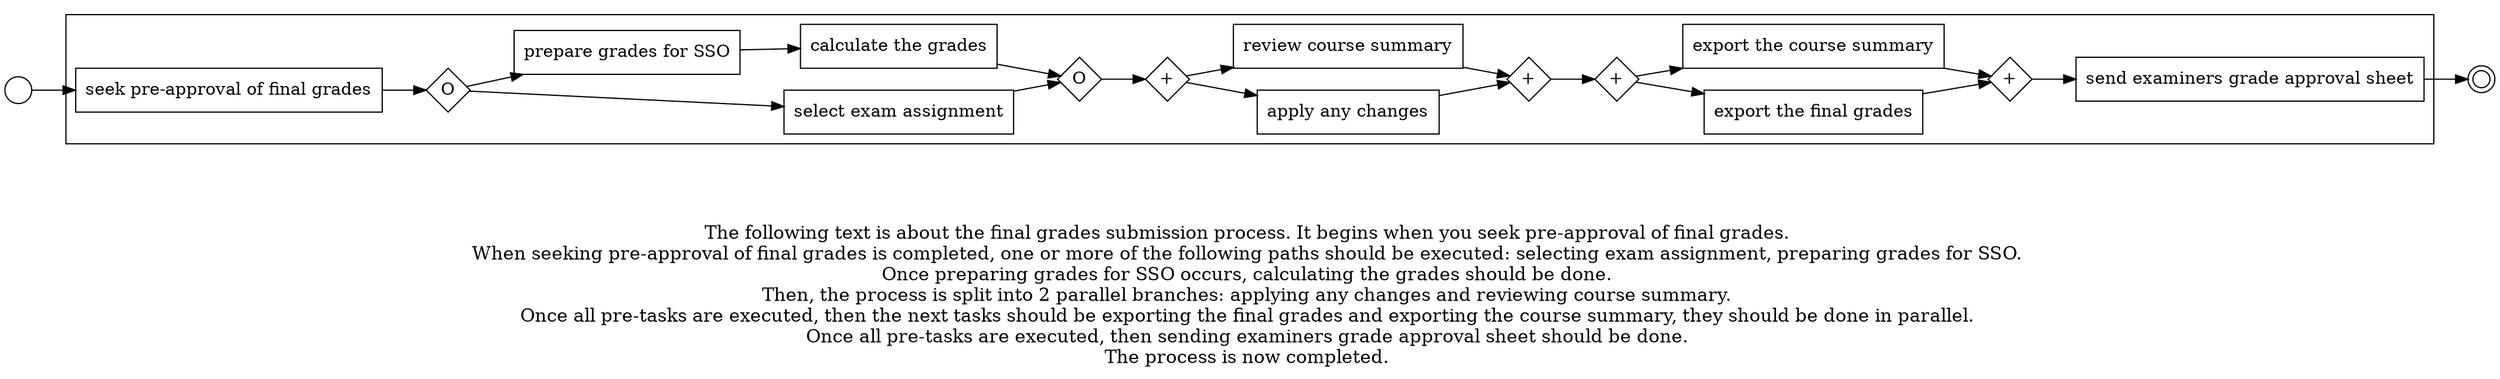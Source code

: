 digraph "final grades submission process_70" {
	graph [rankdir=LR]
	START_NODE [label="" shape=circle width=0.3]
	subgraph CLUSTER_0 {
		"seek pre-approval of final grades" [shape=box]
		"OR_SPLIT--2. Apply special grades or criteria_IEUS" [label=O fixedsize=true shape=diamond width=0.5]
		"seek pre-approval of final grades" -> "OR_SPLIT--2. Apply special grades or criteria_IEUS"
		"select exam assignment" [shape=box]
		"OR_SPLIT--2. Apply special grades or criteria_IEUS" -> "select exam assignment"
		"prepare grades for SSO" [shape=box]
		"OR_SPLIT--2. Apply special grades or criteria_IEUS" -> "prepare grades for SSO"
		"calculate the grades" [shape=box]
		"prepare grades for SSO" -> "calculate the grades"
		"OR_JOIN--2. Apply special grades or criteria_IEUS" [label=O fixedsize=true shape=diamond width=0.5]
		"select exam assignment" -> "OR_JOIN--2. Apply special grades or criteria_IEUS"
		"calculate the grades" -> "OR_JOIN--2. Apply special grades or criteria_IEUS"
		"AND_SPLIT--3. Review grades and course summary_0LGE" [label="+" fixedsize=true shape=diamond width=0.5]
		"OR_JOIN--2. Apply special grades or criteria_IEUS" -> "AND_SPLIT--3. Review grades and course summary_0LGE"
		"apply any changes" [shape=box]
		"AND_SPLIT--3. Review grades and course summary_0LGE" -> "apply any changes"
		"review course summary" [shape=box]
		"AND_SPLIT--3. Review grades and course summary_0LGE" -> "review course summary"
		"AND_JOIN--3. Review grades and course summary_0LGE" [label="+" fixedsize=true shape=diamond width=0.5]
		"apply any changes" -> "AND_JOIN--3. Review grades and course summary_0LGE"
		"review course summary" -> "AND_JOIN--3. Review grades and course summary_0LGE"
		"AND_SPLIT--4. Re-calculate and get approval_L5R0" [label="+" fixedsize=true shape=diamond width=0.5]
		"AND_JOIN--3. Review grades and course summary_0LGE" -> "AND_SPLIT--4. Re-calculate and get approval_L5R0"
		"export the final grades" [shape=box]
		"AND_SPLIT--4. Re-calculate and get approval_L5R0" -> "export the final grades"
		"export the course summary" [shape=box]
		"AND_SPLIT--4. Re-calculate and get approval_L5R0" -> "export the course summary"
		"AND_JOIN--4. Re-calculate and get approval_L5R0" [label="+" fixedsize=true shape=diamond width=0.5]
		"export the final grades" -> "AND_JOIN--4. Re-calculate and get approval_L5R0"
		"export the course summary" -> "AND_JOIN--4. Re-calculate and get approval_L5R0"
		"send examiners grade approval sheet" [shape=box]
		"AND_JOIN--4. Re-calculate and get approval_L5R0" -> "send examiners grade approval sheet"
	}
	START_NODE -> "seek pre-approval of final grades"
	END_NODE [label="" shape=doublecircle width=0.2]
	"send examiners grade approval sheet" -> END_NODE
	fontsize=15 label="\n\n
The following text is about the final grades submission process. It begins when you seek pre-approval of final grades. 
When seeking pre-approval of final grades is completed, one or more of the following paths should be executed: selecting exam assignment, preparing grades for SSO. 
Once preparing grades for SSO occurs, calculating the grades should be done. 
Then, the process is split into 2 parallel branches: applying any changes and reviewing course summary. 
Once all pre-tasks are executed, then the next tasks should be exporting the final grades and exporting the course summary, they should be done in parallel. 
Once all pre-tasks are executed, then sending examiners grade approval sheet should be done. 
The process is now completed. 
"
}
